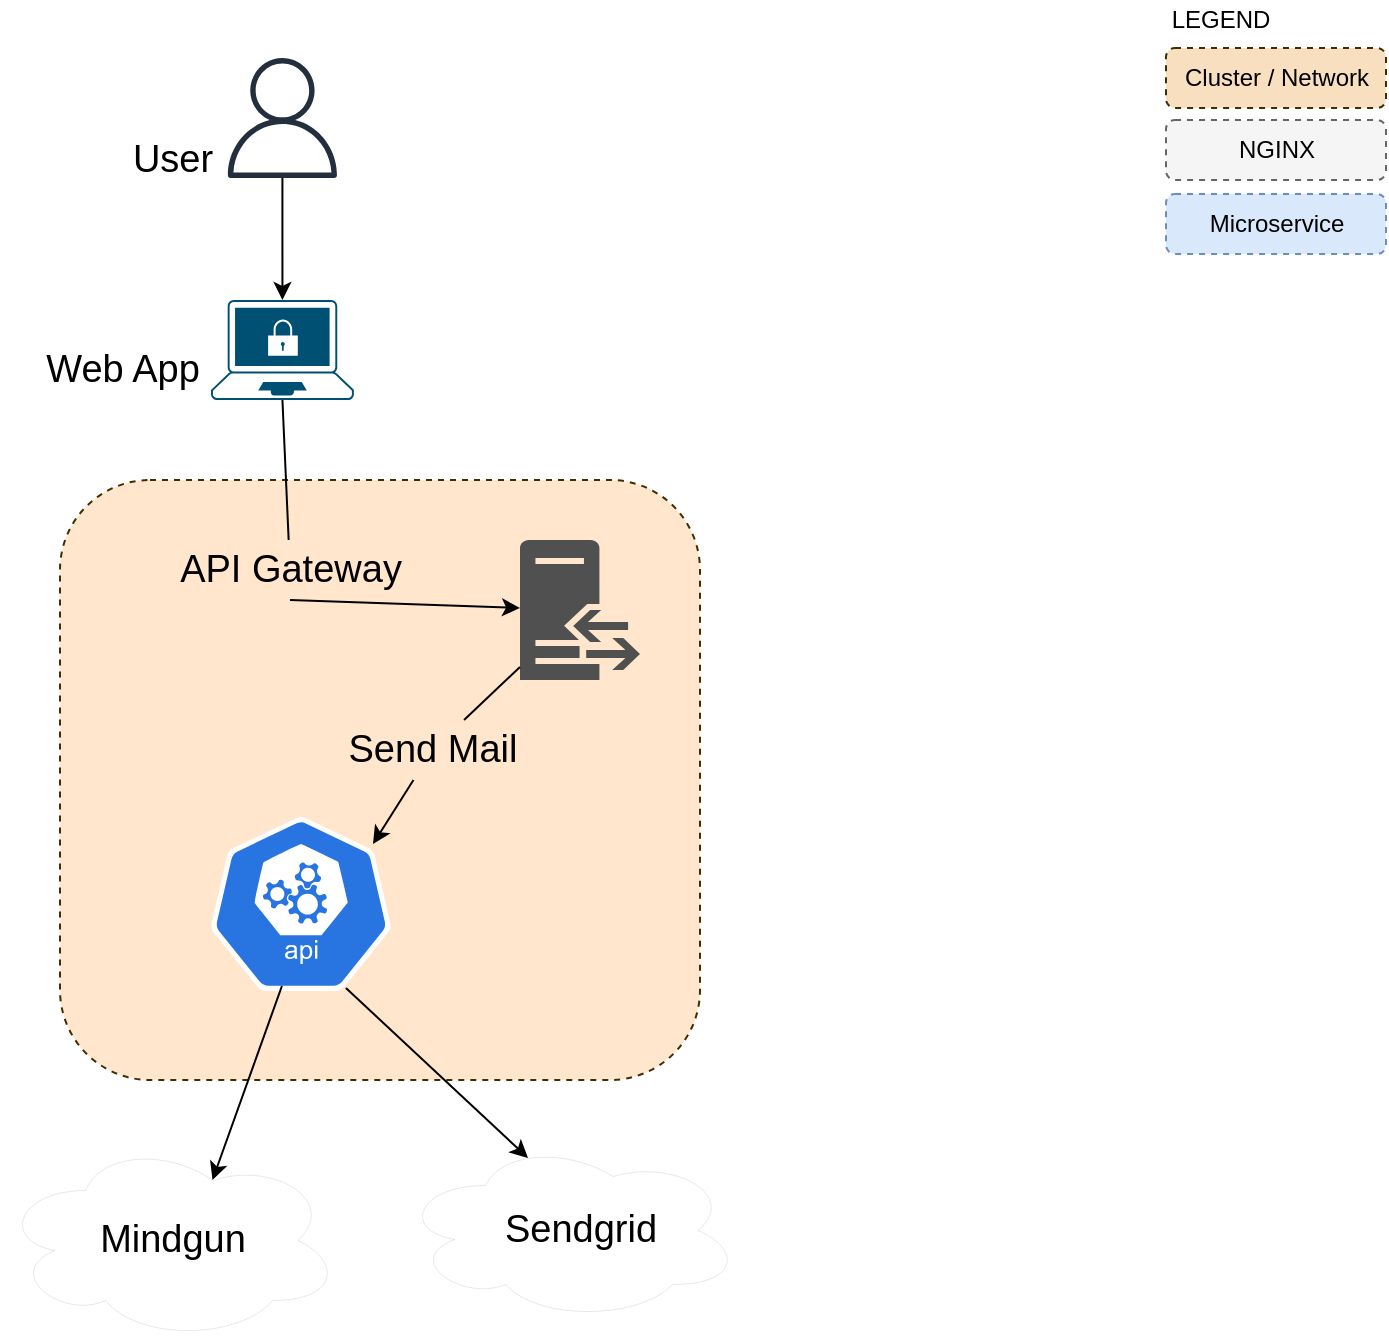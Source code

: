 <mxfile>
    <diagram id="fQja0FTK3GWc6nKrRi2p" name="Page-1">
        <mxGraphModel dx="1082" dy="807" grid="1" gridSize="10" guides="1" tooltips="1" connect="1" arrows="1" fold="1" page="1" pageScale="1" pageWidth="850" pageHeight="1100" math="0" shadow="0">
            <root>
                <mxCell id="0"/>
                <mxCell id="1" parent="0"/>
                <mxCell id="27" value="" style="ellipse;shape=cloud;whiteSpace=wrap;html=1;dashed=1;fontSize=19;strokeWidth=0;" vertex="1" parent="1">
                    <mxGeometry x="320" y="600" width="170" height="90" as="geometry"/>
                </mxCell>
                <mxCell id="9" value="" style="rounded=1;whiteSpace=wrap;html=1;dashed=1;strokeColor=#6c8ebf;fillColor=#dae8fc;" vertex="1" parent="1">
                    <mxGeometry x="703" y="127" width="110" height="30" as="geometry"/>
                </mxCell>
                <mxCell id="2" value="" style="rounded=1;whiteSpace=wrap;html=1;fillColor=#ffe6cc;strokeColor=#402E00;dashed=1;" parent="1" vertex="1">
                    <mxGeometry x="150" y="270" width="320" height="300" as="geometry"/>
                </mxCell>
                <mxCell id="3" value="" style="rounded=1;whiteSpace=wrap;html=1;dashed=1;strokeColor=#402E00;fillColor=#F7DFBF;" vertex="1" parent="1">
                    <mxGeometry x="703" y="54" width="110" height="30" as="geometry"/>
                </mxCell>
                <mxCell id="4" value="LEGEND" style="text;html=1;resizable=0;autosize=1;align=center;verticalAlign=middle;points=[];fillColor=none;strokeColor=none;rounded=0;dashed=1;" vertex="1" parent="1">
                    <mxGeometry x="700" y="30" width="60" height="20" as="geometry"/>
                </mxCell>
                <mxCell id="5" value="" style="rounded=1;whiteSpace=wrap;html=1;dashed=1;strokeColor=#666666;fillColor=#f5f5f5;fontColor=#333333;" vertex="1" parent="1">
                    <mxGeometry x="703" y="90" width="110" height="30" as="geometry"/>
                </mxCell>
                <mxCell id="6" value="Microservice" style="text;html=1;resizable=0;autosize=1;align=center;verticalAlign=middle;points=[];fillColor=none;strokeColor=none;rounded=0;dashed=1;" vertex="1" parent="1">
                    <mxGeometry x="718" y="132" width="80" height="20" as="geometry"/>
                </mxCell>
                <mxCell id="7" value="Cluster / Network" style="text;html=1;resizable=0;autosize=1;align=center;verticalAlign=middle;points=[];fillColor=none;strokeColor=none;rounded=0;dashed=1;" vertex="1" parent="1">
                    <mxGeometry x="703" y="59" width="110" height="20" as="geometry"/>
                </mxCell>
                <mxCell id="8" value="NGINX" style="text;html=1;resizable=0;autosize=1;align=center;verticalAlign=middle;points=[];fillColor=none;strokeColor=none;rounded=0;dashed=1;" vertex="1" parent="1">
                    <mxGeometry x="733" y="95" width="50" height="20" as="geometry"/>
                </mxCell>
                <mxCell id="10" value="" style="sketch=0;html=1;dashed=0;whitespace=wrap;fillColor=#2875E2;strokeColor=#ffffff;points=[[0.005,0.63,0],[0.1,0.2,0],[0.9,0.2,0],[0.5,0,0],[0.995,0.63,0],[0.72,0.99,0],[0.5,1,0],[0.28,0.99,0]];shape=mxgraph.kubernetes.icon;prIcon=api" vertex="1" parent="1">
                    <mxGeometry x="225.5" y="432" width="90" height="100" as="geometry"/>
                </mxCell>
                <mxCell id="15" style="edgeStyle=none;html=1;startArrow=none;entryX=0.9;entryY=0.2;entryDx=0;entryDy=0;entryPerimeter=0;" edge="1" parent="1" source="22" target="10">
                    <mxGeometry relative="1" as="geometry">
                        <mxPoint x="271" y="440" as="targetPoint"/>
                    </mxGeometry>
                </mxCell>
                <mxCell id="11" value="" style="sketch=0;pointerEvents=1;shadow=0;dashed=0;html=1;strokeColor=none;fillColor=#505050;labelPosition=center;verticalLabelPosition=bottom;verticalAlign=top;outlineConnect=0;align=center;shape=mxgraph.office.servers.reverse_proxy;" vertex="1" parent="1">
                    <mxGeometry x="380" y="300" width="60" height="70" as="geometry"/>
                </mxCell>
                <mxCell id="14" style="edgeStyle=none;html=1;exitX=0.5;exitY=1;exitDx=0;exitDy=0;exitPerimeter=0;startArrow=none;" edge="1" parent="1" source="20" target="11">
                    <mxGeometry relative="1" as="geometry"/>
                </mxCell>
                <mxCell id="12" value="" style="points=[[0.13,0.02,0],[0.5,0,0],[0.87,0.02,0],[0.885,0.4,0],[0.985,0.985,0],[0.5,1,0],[0.015,0.985,0],[0.115,0.4,0]];verticalLabelPosition=bottom;sketch=0;html=1;verticalAlign=top;aspect=fixed;align=center;pointerEvents=1;shape=mxgraph.cisco19.secure_endpoints;fillColor=#005073;strokeColor=none;dashed=1;" vertex="1" parent="1">
                    <mxGeometry x="225.5" y="180" width="71.43" height="50" as="geometry"/>
                </mxCell>
                <mxCell id="17" style="edgeStyle=none;html=1;entryX=0.5;entryY=0;entryDx=0;entryDy=0;entryPerimeter=0;" edge="1" parent="1" source="16" target="12">
                    <mxGeometry relative="1" as="geometry"/>
                </mxCell>
                <mxCell id="16" value="" style="sketch=0;outlineConnect=0;fontColor=#232F3E;gradientColor=none;fillColor=#232F3D;strokeColor=none;dashed=0;verticalLabelPosition=bottom;verticalAlign=top;align=center;html=1;fontSize=12;fontStyle=0;aspect=fixed;pointerEvents=1;shape=mxgraph.aws4.user;" vertex="1" parent="1">
                    <mxGeometry x="231.21" y="59" width="60" height="60" as="geometry"/>
                </mxCell>
                <mxCell id="18" value="User" style="text;html=1;resizable=0;autosize=1;align=center;verticalAlign=middle;points=[];fillColor=none;strokeColor=none;rounded=0;dashed=1;strokeWidth=0;fontSize=19;" vertex="1" parent="1">
                    <mxGeometry x="176.21" y="95" width="60" height="30" as="geometry"/>
                </mxCell>
                <mxCell id="19" value="Web App" style="text;html=1;resizable=0;autosize=1;align=center;verticalAlign=middle;points=[];fillColor=none;strokeColor=none;rounded=0;dashed=1;strokeWidth=0;fontSize=19;" vertex="1" parent="1">
                    <mxGeometry x="135.5" y="200" width="90" height="30" as="geometry"/>
                </mxCell>
                <mxCell id="20" value="API Gateway" style="text;html=1;resizable=0;autosize=1;align=center;verticalAlign=middle;points=[];fillColor=none;strokeColor=none;rounded=0;dashed=1;strokeWidth=0;fontSize=19;" vertex="1" parent="1">
                    <mxGeometry x="200" y="300" width="130" height="30" as="geometry"/>
                </mxCell>
                <mxCell id="21" value="" style="edgeStyle=none;html=1;exitX=0.5;exitY=1;exitDx=0;exitDy=0;exitPerimeter=0;endArrow=none;" edge="1" parent="1" source="12" target="20">
                    <mxGeometry relative="1" as="geometry">
                        <mxPoint x="261.215" y="230" as="sourcePoint"/>
                        <mxPoint x="274.475" y="314" as="targetPoint"/>
                    </mxGeometry>
                </mxCell>
                <mxCell id="22" value="Send Mail" style="text;html=1;resizable=0;autosize=1;align=center;verticalAlign=middle;points=[];fillColor=none;strokeColor=none;rounded=0;dashed=1;strokeWidth=0;fontSize=19;" vertex="1" parent="1">
                    <mxGeometry x="286.21" y="390" width="100" height="30" as="geometry"/>
                </mxCell>
                <mxCell id="23" value="" style="edgeStyle=none;html=1;endArrow=none;" edge="1" parent="1" source="11" target="22">
                    <mxGeometry relative="1" as="geometry">
                        <mxPoint x="365" y="367.984" as="sourcePoint"/>
                        <mxPoint x="271" y="440" as="targetPoint"/>
                    </mxGeometry>
                </mxCell>
                <mxCell id="24" value="" style="ellipse;shape=cloud;whiteSpace=wrap;html=1;dashed=1;fontSize=19;strokeWidth=0;" vertex="1" parent="1">
                    <mxGeometry x="120" y="600" width="170" height="100" as="geometry"/>
                </mxCell>
                <mxCell id="25" value="Mindgun" style="text;html=1;resizable=0;autosize=1;align=center;verticalAlign=middle;points=[];fillColor=none;strokeColor=none;rounded=0;dashed=1;strokeWidth=0;fontSize=19;" vertex="1" parent="1">
                    <mxGeometry x="161.21" y="635" width="90" height="30" as="geometry"/>
                </mxCell>
                <mxCell id="26" value="Sendgrid" style="text;html=1;resizable=0;autosize=1;align=center;verticalAlign=middle;points=[];fillColor=none;strokeColor=none;rounded=0;dashed=1;strokeWidth=0;fontSize=19;" vertex="1" parent="1">
                    <mxGeometry x="365.0" y="630" width="90" height="30" as="geometry"/>
                </mxCell>
                <mxCell id="28" style="edgeStyle=none;html=1;exitX=0.394;exitY=0.91;exitDx=0;exitDy=0;entryX=0.625;entryY=0.2;entryDx=0;entryDy=0;entryPerimeter=0;fontSize=19;exitPerimeter=0;" edge="1" parent="1" source="10" target="24">
                    <mxGeometry relative="1" as="geometry"/>
                </mxCell>
                <mxCell id="29" value="" style="endArrow=classic;html=1;fontSize=19;entryX=0.4;entryY=0.1;entryDx=0;entryDy=0;entryPerimeter=0;exitX=0.794;exitY=0.92;exitDx=0;exitDy=0;exitPerimeter=0;" edge="1" parent="1">
                    <mxGeometry width="50" height="50" relative="1" as="geometry">
                        <mxPoint x="292.96" y="524" as="sourcePoint"/>
                        <mxPoint x="384" y="609" as="targetPoint"/>
                    </mxGeometry>
                </mxCell>
            </root>
        </mxGraphModel>
    </diagram>
</mxfile>